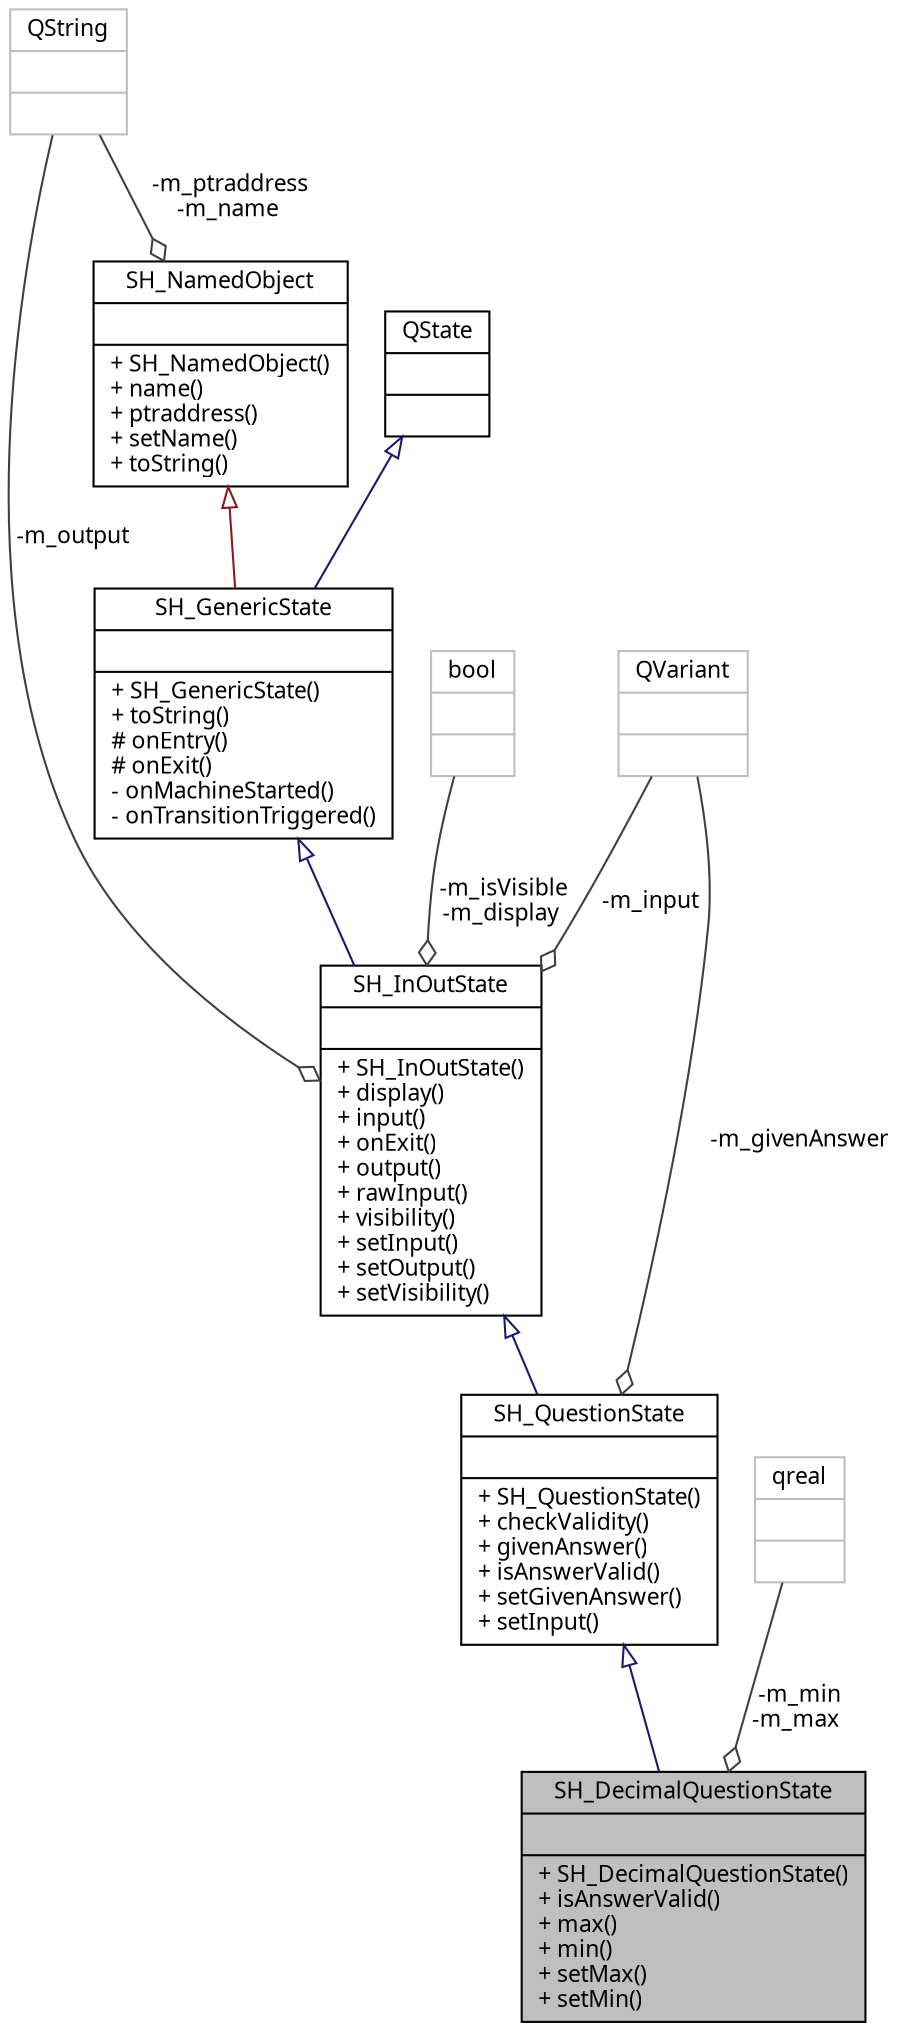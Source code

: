 digraph "SH_DecimalQuestionState"
{
 // INTERACTIVE_SVG=YES
  bgcolor="transparent";
  edge [fontname="Verdana",fontsize="11",labelfontname="Verdana",labelfontsize="11"];
  node [fontname="Verdana",fontsize="11",shape=record];
  Node1 [label="{SH_DecimalQuestionState\n||+ SH_DecimalQuestionState()\l+ isAnswerValid()\l+ max()\l+ min()\l+ setMax()\l+ setMin()\l}",height=0.2,width=0.4,color="black", fillcolor="grey75", style="filled" fontcolor="black"];
  Node2 -> Node1 [dir="back",color="midnightblue",fontsize="11",style="solid",arrowtail="onormal",fontname="Verdana"];
  Node2 [label="{SH_QuestionState\n||+ SH_QuestionState()\l+ checkValidity()\l+ givenAnswer()\l+ isAnswerValid()\l+ setGivenAnswer()\l+ setInput()\l}",height=0.2,width=0.4,color="black",URL="$classSH__QuestionState.html"];
  Node3 -> Node2 [dir="back",color="midnightblue",fontsize="11",style="solid",arrowtail="onormal",fontname="Verdana"];
  Node3 [label="{SH_InOutState\n||+ SH_InOutState()\l+ display()\l+ input()\l+ onExit()\l+ output()\l+ rawInput()\l+ visibility()\l+ setInput()\l+ setOutput()\l+ setVisibility()\l}",height=0.2,width=0.4,color="black",URL="$classSH__InOutState.html"];
  Node4 -> Node3 [dir="back",color="midnightblue",fontsize="11",style="solid",arrowtail="onormal",fontname="Verdana"];
  Node4 [label="{SH_GenericState\n||+ SH_GenericState()\l+ toString()\l# onEntry()\l# onExit()\l- onMachineStarted()\l- onTransitionTriggered()\l}",height=0.2,width=0.4,color="black",URL="$classSH__GenericState.html"];
  Node5 -> Node4 [dir="back",color="midnightblue",fontsize="11",style="solid",arrowtail="onormal",fontname="Verdana"];
  Node5 [label="{QState\n||}",height=0.2,width=0.4,color="black",URL="$classQState.html"];
  Node6 -> Node4 [dir="back",color="firebrick4",fontsize="11",style="solid",arrowtail="onormal",fontname="Verdana"];
  Node6 [label="{SH_NamedObject\n||+ SH_NamedObject()\l+ name()\l+ ptraddress()\l+ setName()\l+ toString()\l}",height=0.2,width=0.4,color="black",URL="$classSH__NamedObject.html"];
  Node7 -> Node6 [color="grey25",fontsize="11",style="solid",label=" -m_ptraddress\n-m_name" ,arrowhead="odiamond",fontname="Verdana"];
  Node7 [label="{QString\n||}",height=0.2,width=0.4,color="grey75"];
  Node8 -> Node3 [color="grey25",fontsize="11",style="solid",label=" -m_input" ,arrowhead="odiamond",fontname="Verdana"];
  Node8 [label="{QVariant\n||}",height=0.2,width=0.4,color="grey75"];
  Node7 -> Node3 [color="grey25",fontsize="11",style="solid",label=" -m_output" ,arrowhead="odiamond",fontname="Verdana"];
  Node9 -> Node3 [color="grey25",fontsize="11",style="solid",label=" -m_isVisible\n-m_display" ,arrowhead="odiamond",fontname="Verdana"];
  Node9 [label="{bool\n||}",height=0.2,width=0.4,color="grey75"];
  Node8 -> Node2 [color="grey25",fontsize="11",style="solid",label=" -m_givenAnswer" ,arrowhead="odiamond",fontname="Verdana"];
  Node10 -> Node1 [color="grey25",fontsize="11",style="solid",label=" -m_min\n-m_max" ,arrowhead="odiamond",fontname="Verdana"];
  Node10 [label="{qreal\n||}",height=0.2,width=0.4,color="grey75"];
}
